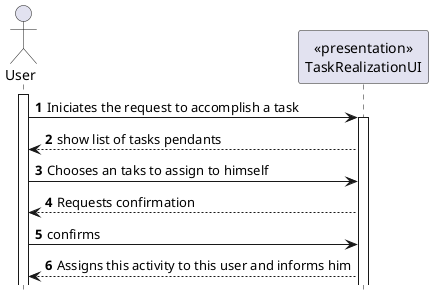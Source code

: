 


@startuml
autonumber
hide footbox

actor "User" as USER

participant "<<presentation>>\nTaskRealizationUI" as UI


activate USER
USER -> UI : Iniciates the request to accomplish a task

activate UI

UI --> USER: show list of tasks pendants


USER->UI: Chooses an taks to assign to himself

UI --> USER: Requests confirmation

USER -> UI: confirms
 UI-->USER : Assigns this activity to this user and informs him

@enduml